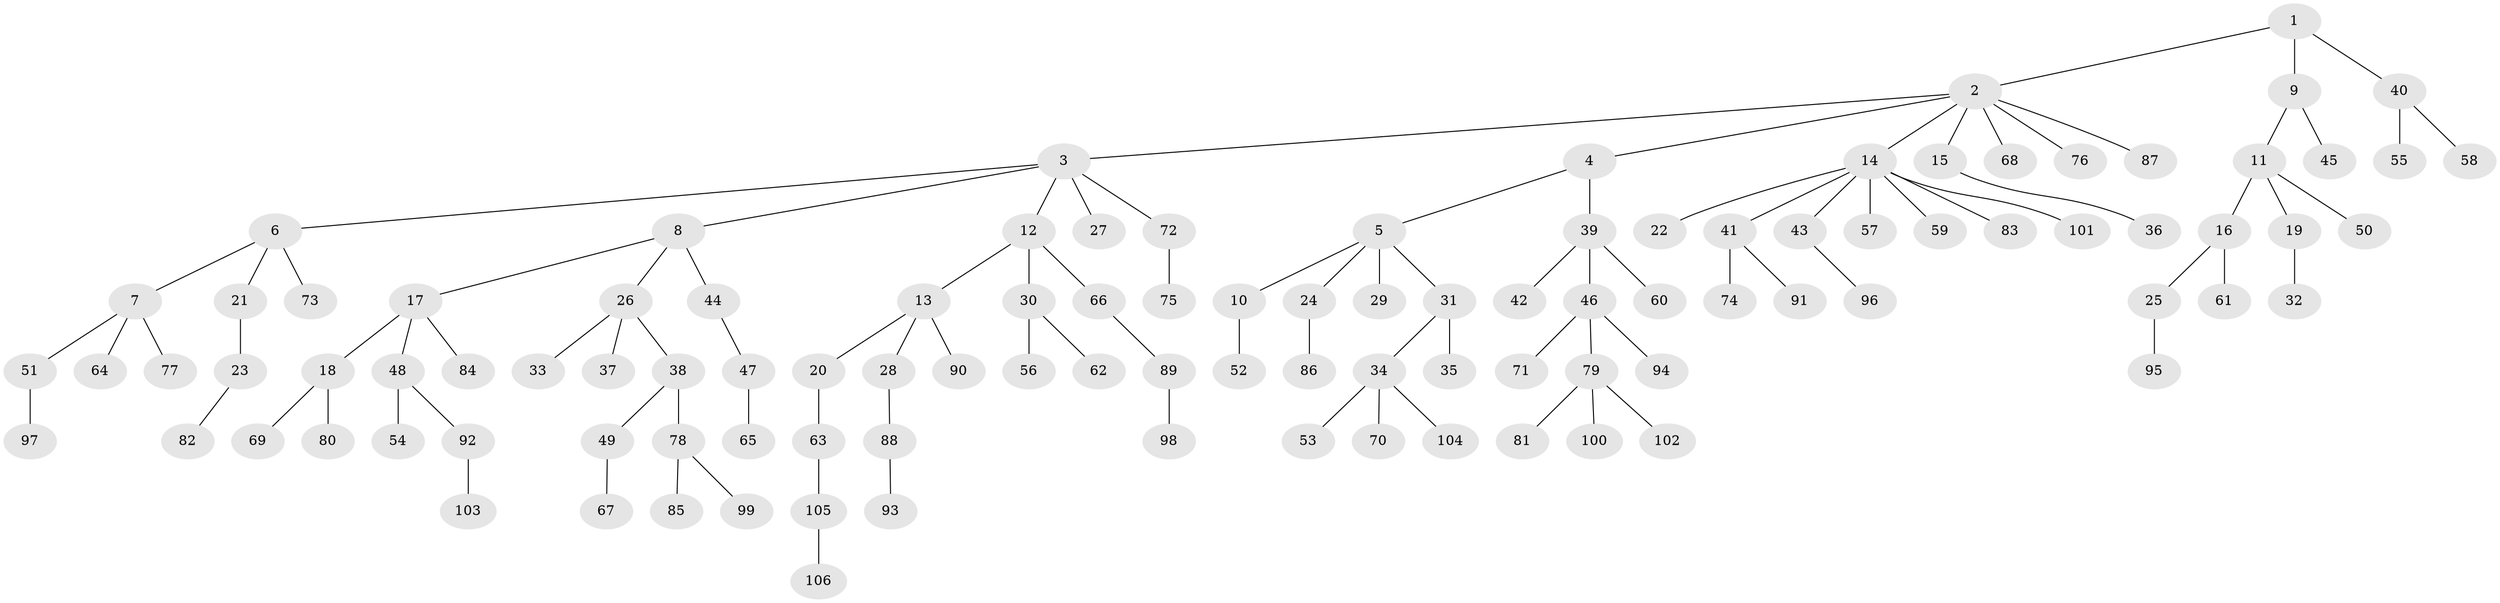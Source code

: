 // coarse degree distribution, {3: 0.0945945945945946, 8: 0.02702702702702703, 5: 0.04054054054054054, 4: 0.04054054054054054, 1: 0.6081081081081081, 6: 0.013513513513513514, 7: 0.013513513513513514, 2: 0.16216216216216217}
// Generated by graph-tools (version 1.1) at 2025/52/02/27/25 19:52:11]
// undirected, 106 vertices, 105 edges
graph export_dot {
graph [start="1"]
  node [color=gray90,style=filled];
  1;
  2;
  3;
  4;
  5;
  6;
  7;
  8;
  9;
  10;
  11;
  12;
  13;
  14;
  15;
  16;
  17;
  18;
  19;
  20;
  21;
  22;
  23;
  24;
  25;
  26;
  27;
  28;
  29;
  30;
  31;
  32;
  33;
  34;
  35;
  36;
  37;
  38;
  39;
  40;
  41;
  42;
  43;
  44;
  45;
  46;
  47;
  48;
  49;
  50;
  51;
  52;
  53;
  54;
  55;
  56;
  57;
  58;
  59;
  60;
  61;
  62;
  63;
  64;
  65;
  66;
  67;
  68;
  69;
  70;
  71;
  72;
  73;
  74;
  75;
  76;
  77;
  78;
  79;
  80;
  81;
  82;
  83;
  84;
  85;
  86;
  87;
  88;
  89;
  90;
  91;
  92;
  93;
  94;
  95;
  96;
  97;
  98;
  99;
  100;
  101;
  102;
  103;
  104;
  105;
  106;
  1 -- 2;
  1 -- 9;
  1 -- 40;
  2 -- 3;
  2 -- 4;
  2 -- 14;
  2 -- 15;
  2 -- 68;
  2 -- 76;
  2 -- 87;
  3 -- 6;
  3 -- 8;
  3 -- 12;
  3 -- 27;
  3 -- 72;
  4 -- 5;
  4 -- 39;
  5 -- 10;
  5 -- 24;
  5 -- 29;
  5 -- 31;
  6 -- 7;
  6 -- 21;
  6 -- 73;
  7 -- 51;
  7 -- 64;
  7 -- 77;
  8 -- 17;
  8 -- 26;
  8 -- 44;
  9 -- 11;
  9 -- 45;
  10 -- 52;
  11 -- 16;
  11 -- 19;
  11 -- 50;
  12 -- 13;
  12 -- 30;
  12 -- 66;
  13 -- 20;
  13 -- 28;
  13 -- 90;
  14 -- 22;
  14 -- 41;
  14 -- 43;
  14 -- 57;
  14 -- 59;
  14 -- 83;
  14 -- 101;
  15 -- 36;
  16 -- 25;
  16 -- 61;
  17 -- 18;
  17 -- 48;
  17 -- 84;
  18 -- 69;
  18 -- 80;
  19 -- 32;
  20 -- 63;
  21 -- 23;
  23 -- 82;
  24 -- 86;
  25 -- 95;
  26 -- 33;
  26 -- 37;
  26 -- 38;
  28 -- 88;
  30 -- 56;
  30 -- 62;
  31 -- 34;
  31 -- 35;
  34 -- 53;
  34 -- 70;
  34 -- 104;
  38 -- 49;
  38 -- 78;
  39 -- 42;
  39 -- 46;
  39 -- 60;
  40 -- 55;
  40 -- 58;
  41 -- 74;
  41 -- 91;
  43 -- 96;
  44 -- 47;
  46 -- 71;
  46 -- 79;
  46 -- 94;
  47 -- 65;
  48 -- 54;
  48 -- 92;
  49 -- 67;
  51 -- 97;
  63 -- 105;
  66 -- 89;
  72 -- 75;
  78 -- 85;
  78 -- 99;
  79 -- 81;
  79 -- 100;
  79 -- 102;
  88 -- 93;
  89 -- 98;
  92 -- 103;
  105 -- 106;
}
